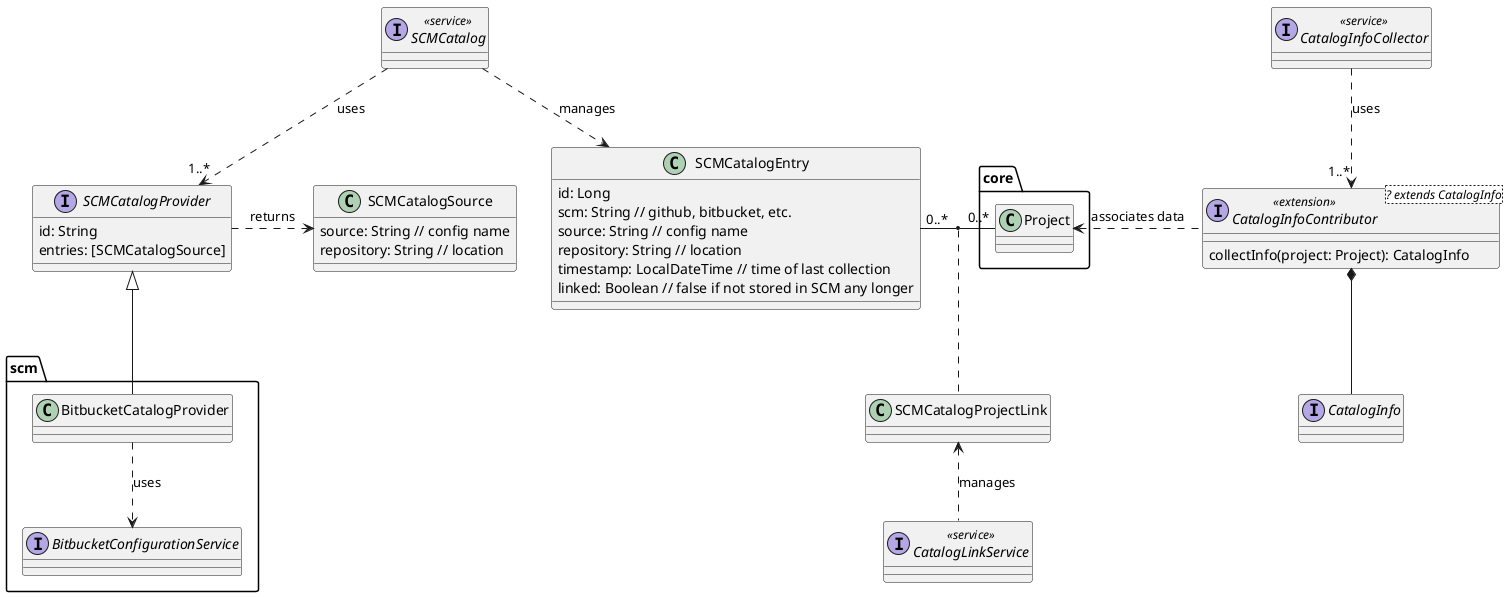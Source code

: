 @startuml

package core {
    class Project
}

interface SCMCatalogProvider {
    id: String
    entries: [SCMCatalogSource]
}

interface SCMCatalog <<service>>

SCMCatalog ..> SCMCatalogEntry: manages

SCMCatalog ..> SCMCatalogProvider: uses "1..*"

class SCMCatalogSource {
    source: String // config name
    repository: String // location
}

SCMCatalogProvider .right.> SCMCatalogSource: returns

class SCMCatalogEntry {
    id: Long
    scm: String // github, bitbucket, etc.
    source: String // config name
    repository: String // location
    timestamp: LocalDateTime // time of last collection
    linked: Boolean // false if not stored in SCM any longer
}

class SCMCatalogProjectLink


SCMCatalogEntry "0..*" - "0..*" Project

(SCMCatalogEntry, Project) .. SCMCatalogProjectLink

interface CatalogLinkService <<service>>

CatalogLinkService .up.> SCMCatalogProjectLink: manages

interface CatalogInfoContributor<? extends CatalogInfo> <<extension>> {
    collectInfo(project: Project): CatalogInfo
}

interface CatalogInfo
CatalogInfoContributor *-down- CatalogInfo

CatalogInfoContributor .left.> Project: associates data

interface CatalogInfoCollector <<service>>

CatalogInfoCollector ..> CatalogInfoContributor: uses "1..*"

package scm {
    interface BitbucketConfigurationService
    class BitbucketCatalogProvider

    BitbucketCatalogProvider -up-|> SCMCatalogProvider
    BitbucketCatalogProvider .down.> BitbucketConfigurationService: uses
}

@enduml